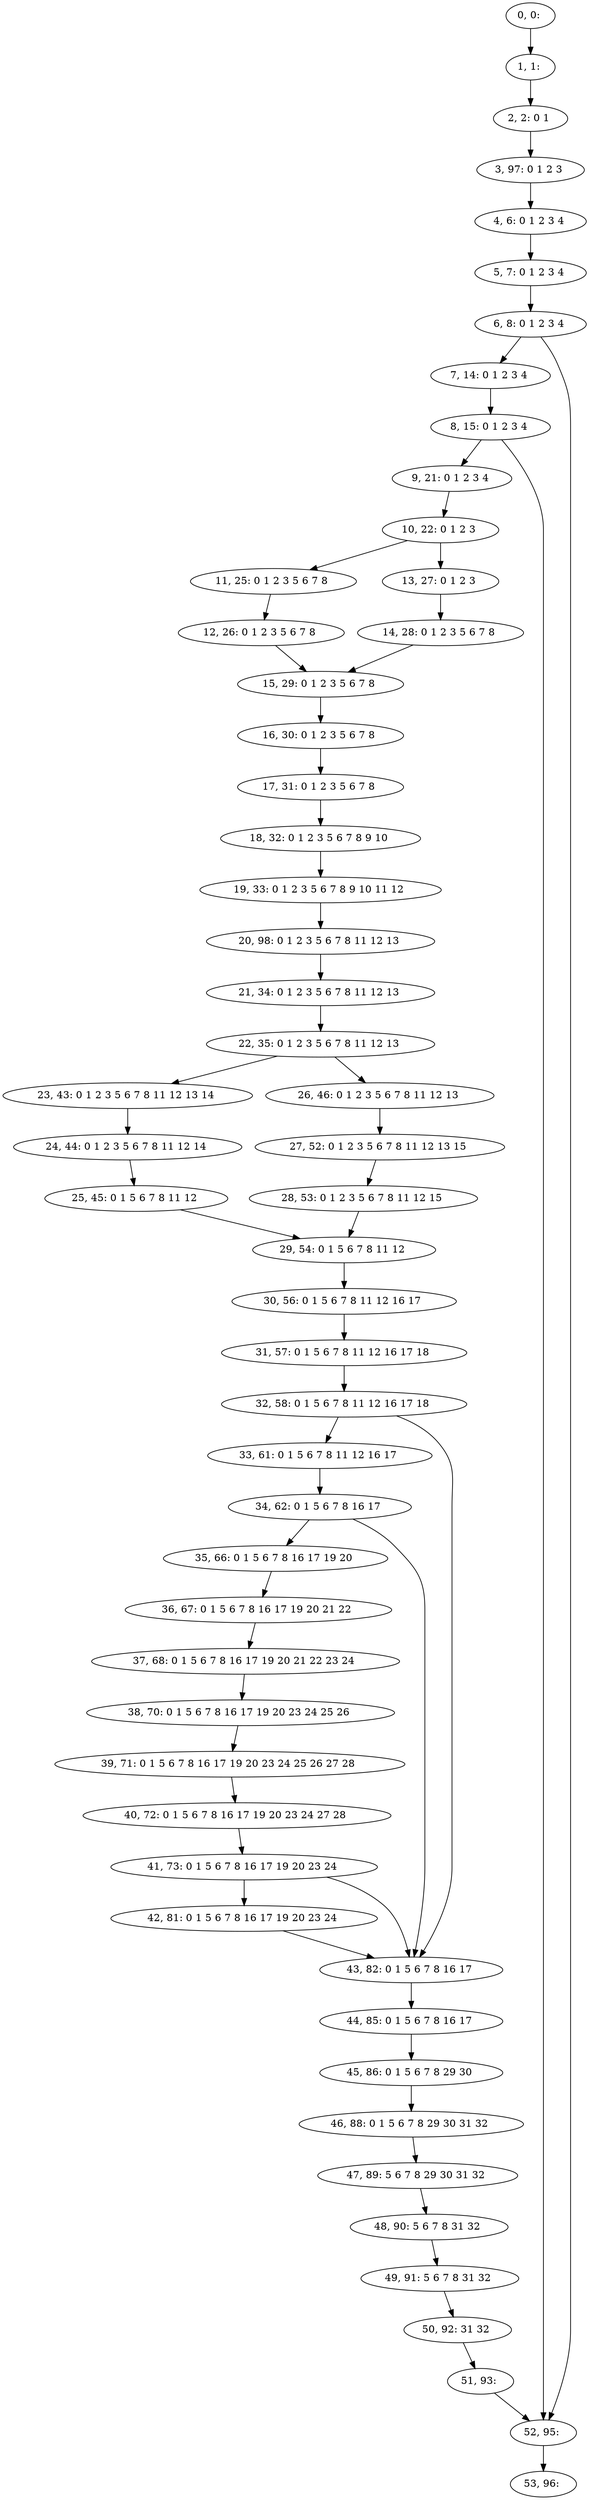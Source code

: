 digraph G {
0[label="0, 0: "];
1[label="1, 1: "];
2[label="2, 2: 0 1 "];
3[label="3, 97: 0 1 2 3 "];
4[label="4, 6: 0 1 2 3 4 "];
5[label="5, 7: 0 1 2 3 4 "];
6[label="6, 8: 0 1 2 3 4 "];
7[label="7, 14: 0 1 2 3 4 "];
8[label="8, 15: 0 1 2 3 4 "];
9[label="9, 21: 0 1 2 3 4 "];
10[label="10, 22: 0 1 2 3 "];
11[label="11, 25: 0 1 2 3 5 6 7 8 "];
12[label="12, 26: 0 1 2 3 5 6 7 8 "];
13[label="13, 27: 0 1 2 3 "];
14[label="14, 28: 0 1 2 3 5 6 7 8 "];
15[label="15, 29: 0 1 2 3 5 6 7 8 "];
16[label="16, 30: 0 1 2 3 5 6 7 8 "];
17[label="17, 31: 0 1 2 3 5 6 7 8 "];
18[label="18, 32: 0 1 2 3 5 6 7 8 9 10 "];
19[label="19, 33: 0 1 2 3 5 6 7 8 9 10 11 12 "];
20[label="20, 98: 0 1 2 3 5 6 7 8 11 12 13 "];
21[label="21, 34: 0 1 2 3 5 6 7 8 11 12 13 "];
22[label="22, 35: 0 1 2 3 5 6 7 8 11 12 13 "];
23[label="23, 43: 0 1 2 3 5 6 7 8 11 12 13 14 "];
24[label="24, 44: 0 1 2 3 5 6 7 8 11 12 14 "];
25[label="25, 45: 0 1 5 6 7 8 11 12 "];
26[label="26, 46: 0 1 2 3 5 6 7 8 11 12 13 "];
27[label="27, 52: 0 1 2 3 5 6 7 8 11 12 13 15 "];
28[label="28, 53: 0 1 2 3 5 6 7 8 11 12 15 "];
29[label="29, 54: 0 1 5 6 7 8 11 12 "];
30[label="30, 56: 0 1 5 6 7 8 11 12 16 17 "];
31[label="31, 57: 0 1 5 6 7 8 11 12 16 17 18 "];
32[label="32, 58: 0 1 5 6 7 8 11 12 16 17 18 "];
33[label="33, 61: 0 1 5 6 7 8 11 12 16 17 "];
34[label="34, 62: 0 1 5 6 7 8 16 17 "];
35[label="35, 66: 0 1 5 6 7 8 16 17 19 20 "];
36[label="36, 67: 0 1 5 6 7 8 16 17 19 20 21 22 "];
37[label="37, 68: 0 1 5 6 7 8 16 17 19 20 21 22 23 24 "];
38[label="38, 70: 0 1 5 6 7 8 16 17 19 20 23 24 25 26 "];
39[label="39, 71: 0 1 5 6 7 8 16 17 19 20 23 24 25 26 27 28 "];
40[label="40, 72: 0 1 5 6 7 8 16 17 19 20 23 24 27 28 "];
41[label="41, 73: 0 1 5 6 7 8 16 17 19 20 23 24 "];
42[label="42, 81: 0 1 5 6 7 8 16 17 19 20 23 24 "];
43[label="43, 82: 0 1 5 6 7 8 16 17 "];
44[label="44, 85: 0 1 5 6 7 8 16 17 "];
45[label="45, 86: 0 1 5 6 7 8 29 30 "];
46[label="46, 88: 0 1 5 6 7 8 29 30 31 32 "];
47[label="47, 89: 5 6 7 8 29 30 31 32 "];
48[label="48, 90: 5 6 7 8 31 32 "];
49[label="49, 91: 5 6 7 8 31 32 "];
50[label="50, 92: 31 32 "];
51[label="51, 93: "];
52[label="52, 95: "];
53[label="53, 96: "];
0->1 ;
1->2 ;
2->3 ;
3->4 ;
4->5 ;
5->6 ;
6->7 ;
6->52 ;
7->8 ;
8->9 ;
8->52 ;
9->10 ;
10->11 ;
10->13 ;
11->12 ;
12->15 ;
13->14 ;
14->15 ;
15->16 ;
16->17 ;
17->18 ;
18->19 ;
19->20 ;
20->21 ;
21->22 ;
22->23 ;
22->26 ;
23->24 ;
24->25 ;
25->29 ;
26->27 ;
27->28 ;
28->29 ;
29->30 ;
30->31 ;
31->32 ;
32->33 ;
32->43 ;
33->34 ;
34->35 ;
34->43 ;
35->36 ;
36->37 ;
37->38 ;
38->39 ;
39->40 ;
40->41 ;
41->42 ;
41->43 ;
42->43 ;
43->44 ;
44->45 ;
45->46 ;
46->47 ;
47->48 ;
48->49 ;
49->50 ;
50->51 ;
51->52 ;
52->53 ;
}
